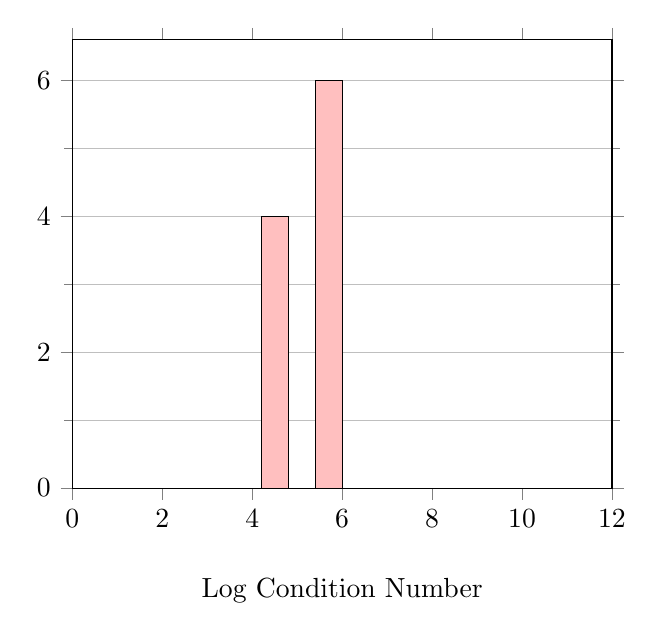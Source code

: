 \begin{tikzpicture}
\begin{axis}[grid=both, minor y tick num=1, yminorgrids=true, tick align=outside, x label style={at={(axis description cs:0.5,-0.18)},anchor=north}, y label style={at={(axis description cs:-0.18,0.5)},rotate=0,anchor=south}, xlabel={Log Condition Number}, xmajorgrids={false}, xmin={0.0}, xmax={12.0}, ymin={0.0}]
    \addplot[ybar interval, mark=none, fill=red!25]
        table[row sep={\\}]
        {
            \\
            0.0  0.0  \\
            0.6  0.0  \\
            1.2  0.0  \\
            1.8  0.0  \\
            2.4  0.0  \\
            3.0  0.0  \\
            3.6  0.0  \\
            4.2  4.0  \\
            4.8  0.0  \\
            5.4  6.0  \\
            6.0  0.0  \\
            6.6  0.0  \\
            7.2  0.0  \\
            7.8  0.0  \\
            8.4  0.0  \\
            9.0  0.0  \\
            9.6  0.0  \\
            10.2  0.0  \\
            10.8  0.0  \\
            11.4  0.0  \\
            12.0  0.0  \\
        }
        ;
\end{axis}
\end{tikzpicture}
